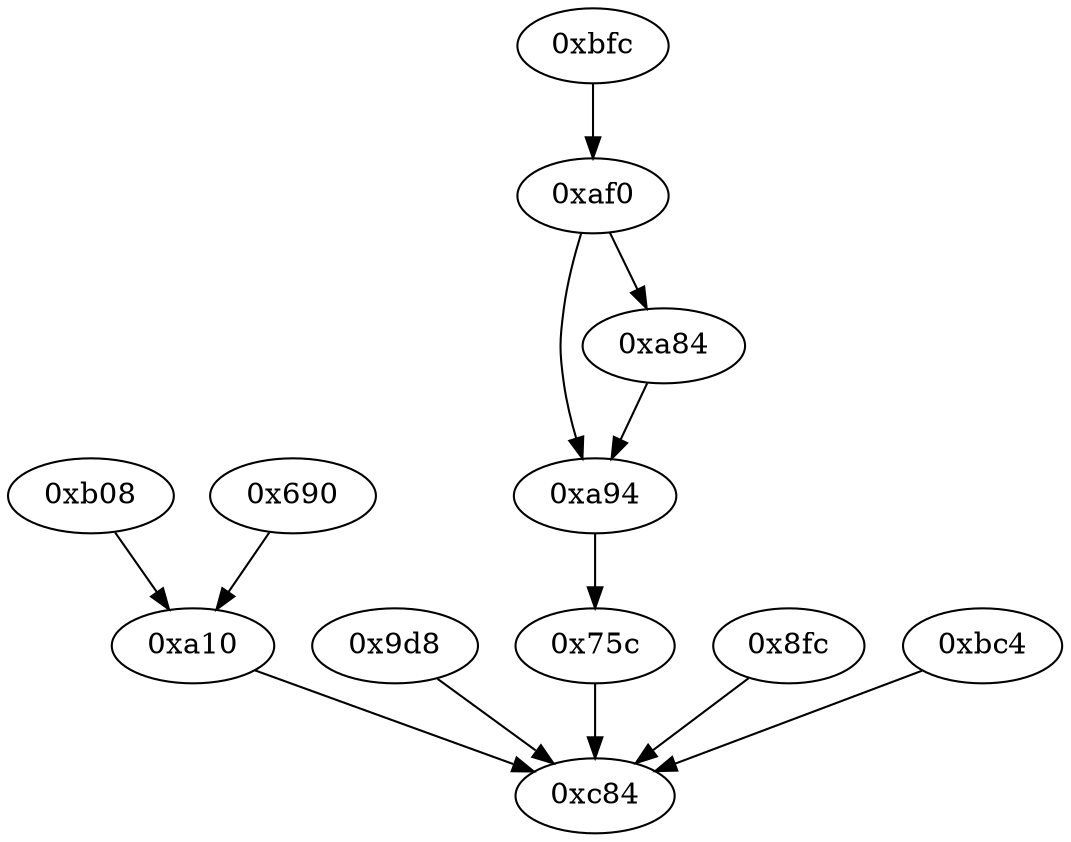 strict digraph "" {
	graph ["edge"="{}",
		file="/Users/mark/Documents/deobfus-2019-ccs/ALL-CFG/simple-hash-functions/sdbmhash/1680_recovered.dot",
		"graph"="{u'file': u'/Users/mark/Documents/deobfus-2019-ccs/ALL-CFG/simple-hash-functions/sdbmhash/1680_recovered.dot'}",
		"node"="{u'opcode': u''}"
	];
	"0xb08"	 [opcode="[u'ldr', u'ldr', u'mvn', u'ldr', u'b']"];
	"0xa10"	 [opcode="[u'ldr', u'ldr', u'mov', u'bl', u'ldr', u'ldr', u'sub', u'mul', u'ldr', u'eor', u'and', u'mov', u'mov', u'ldr', u'cmp', u'mov', \
u'mov', u'eor', u'orr', u'ldr', u'eor', u'orr', u'ldr', u'mov', u'mov', u'mov', u'mov', u'mov', u'b']"];
	"0xb08" -> "0xa10";
	"0x9d8"	 [opcode="[u'ldr', u'cmp', u'mov', u'mov', u'strb', u'mov', u'b']"];
	"0xc84"	 [opcode="[u'ldr', u'ldr', u'ldr', u'ldr', u'sub', u'mov', u'sub', u'pop']"];
	"0x9d8" -> "0xc84";
	"0xa94"	 [opcode="[u'ldr', u'mov', u'ldr', u'rsb', u'mvn', u'mul', u'mov', u'eor', u'and', u'ldr', u'mov', u'ldr', u'cmp', u'mov', u'teq', u'ldr', \
u'mov', u'cmp', u'mov', u'mov', u'cmp', u'mov', u'b']"];
	"0x75c"	 [opcode="[u'ldr', u'ldr', u'ldr', u'sub', u'mul', u'eor', u'and', u'ldr', u'ldr', u'ldr', u'mov', u'mov', u'cmp', u'mov', u'cmp', u'mov', \
u'mov', u'cmp', u'mov', u'mov', u'teq', u'mov']"];
	"0xa94" -> "0x75c";
	"0x690"	 [opcode="[u'push', u'add', u'sub', u'ldr', u'str', u'mvn', u'ldr', u'ldr', u'str', u'ldr', u'ldr', u'ldr', u'sub', u'sub', u'add', u'mul', \
u'ldr', u'mvn', u'orr', u'cmn', u'mov', u'ldr', u'mov', u'strb', u'mov', u'cmp', u'mov', u'strb', u'ldr', u'ldr', u'str', u'ldr', \
u'ldr', u'ldr', u'str', u'ldr', u'str', u'ldr', u'str', u'ldr', u'str', u'ldr', u'ldr', u'str', u'ldr', u'ldr', u'str', u'ldr', \
u'add', u'stm', u'b']"];
	"0x690" -> "0xa10";
	"0x75c" -> "0xc84";
	"0xaf0"	 [opcode="[u'ldrb', u'ldr', u'cmp', u'ldr', u'mov', u'b']"];
	"0xaf0" -> "0xa94";
	"0xa84"	 [opcode="[u'ldr', u'bl', u'ldr', u'b']"];
	"0xaf0" -> "0xa84";
	"0xa84" -> "0xa94";
	"0x8fc"	 [opcode="[u'mov', u'str', u'str', u'str']"];
	"0x8fc" -> "0xc84";
	"0xbc4"	 [opcode="[u'ldr', u'cmp', u'mov', u'mov', u'strb', u'mov', u'b']"];
	"0xbc4" -> "0xc84";
	"0xa10" -> "0xc84";
	"0xbfc"	 [opcode="[u'ldr', u'ldr', u'mvn', u'mov', u'cmp', u'mov', u'mov', u'strb', u'ldr', u'ldr', u'ldr', u'ldr', u'cmp', u'mov', u'rsb', u'mvn', \
u'mul', u'mvn', u'mov', u'orr', u'ldr', u'ldr', u'cmn', u'mov', u'teq', u'ldr', u'mov', u'cmn', u'mov', u'cmp', u'mov', u'b']"];
	"0xbfc" -> "0xaf0";
}
